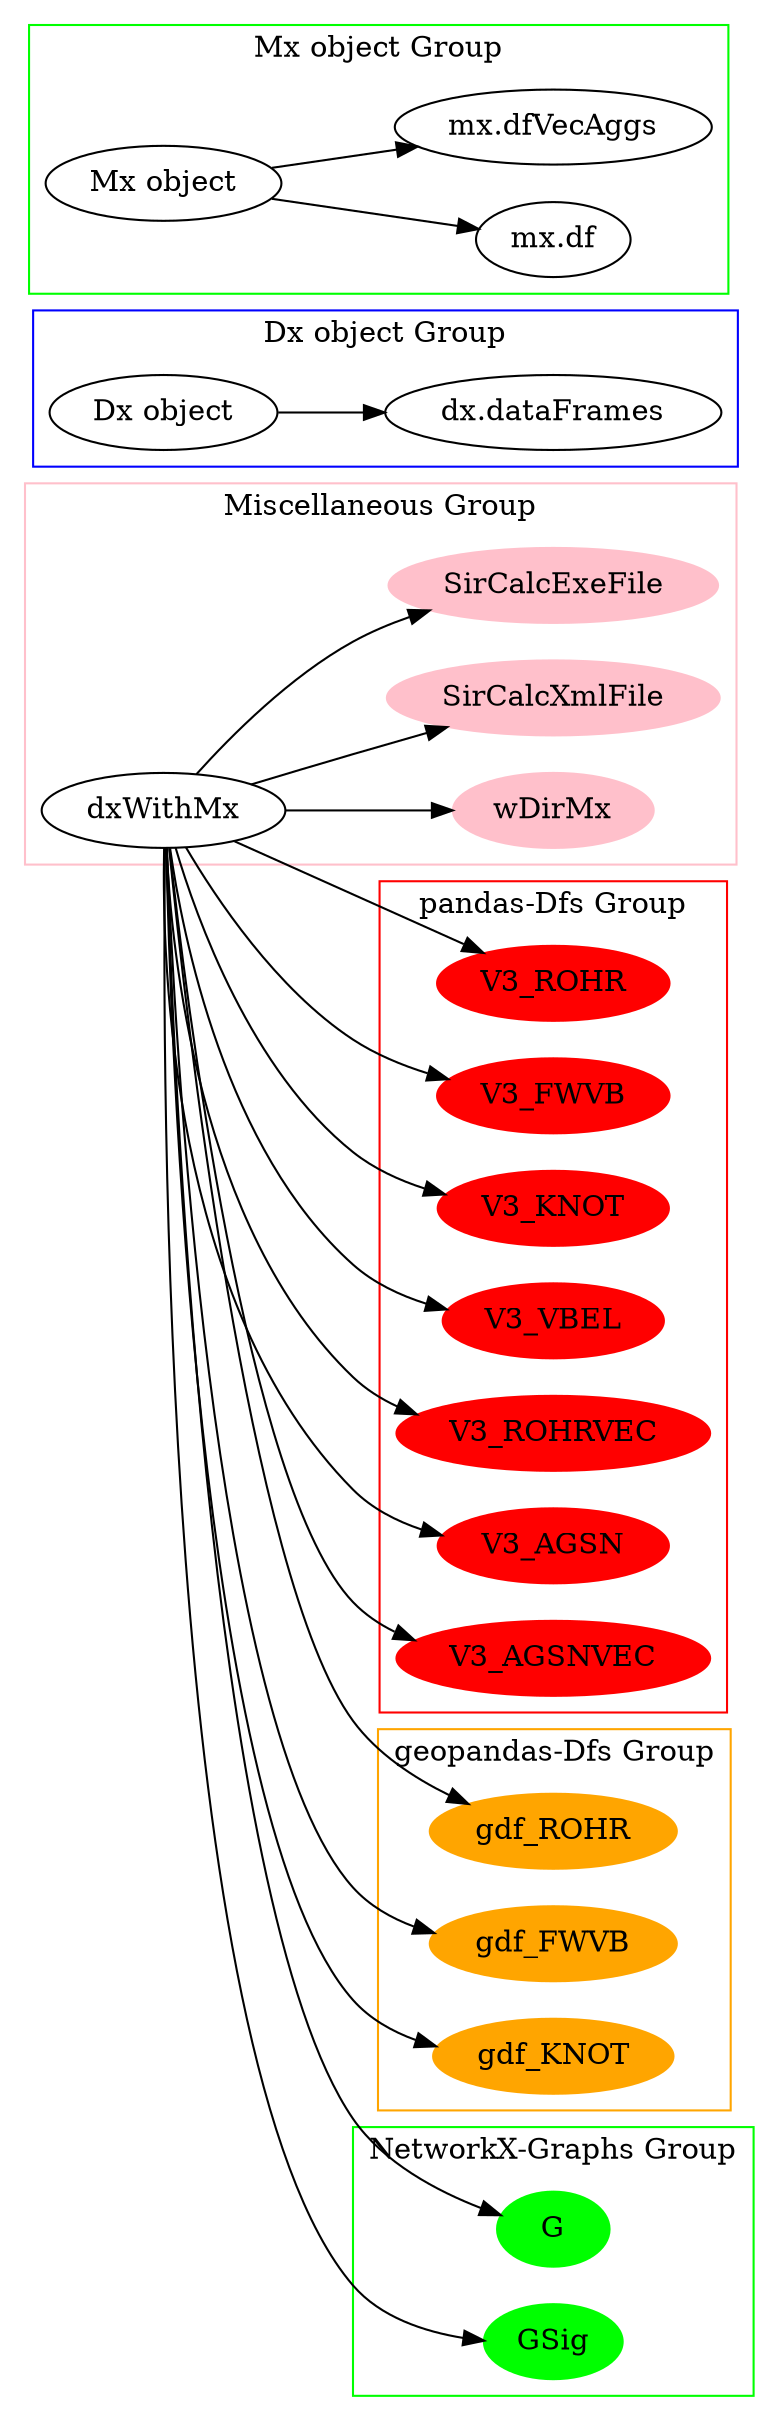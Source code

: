 digraph {
	A [label=dxWithMx]
	subgraph cluster_0 {
		color=blue label="Dx object Group"
		B [label="Dx object"]
		B1 [label="dx.dataFrames"]
		B -> B1
	}
	subgraph cluster_1 {
		color=green label="Mx object Group"
		C [label="Mx object"]
		C1 [label="mx.df"]
		C2 [label="mx.dfVecAggs"]
		C -> C1
		C -> C2
	}
	subgraph cluster_2 {
		color=pink label="Miscellaneous Group"
		A13 [label=wDirMx color=pink style=filled]
		A14 [label=SirCalcXmlFile color=pink style=filled]
		A15 [label=SirCalcExeFile color=pink style=filled]
		A -> A13
		A -> A14
		A -> A15
	}
	subgraph cluster_3 {
		color=red label="pandas-Dfs Group"
		A1 [label=V3_ROHR color=red style=filled]
		A2 [label=V3_FWVB color=red style=filled]
		A3 [label=V3_KNOT color=red style=filled]
		A4 [label=V3_VBEL color=red style=filled]
		A5 [label=V3_ROHRVEC color=red style=filled]
		A6 [label=V3_AGSN color=red style=filled]
		A7 [label=V3_AGSNVEC color=red style=filled]
		A -> A1
		A -> A2
		A -> A3
		A -> A4
		A -> A5
		A -> A6
		A -> A7
	}
	subgraph cluster_4 {
		color=orange label="geopandas-Dfs Group"
		A8 [label=gdf_ROHR color=orange style=filled]
		A9 [label=gdf_FWVB color=orange style=filled]
		A10 [label=gdf_KNOT color=orange style=filled]
		A -> A8
		A -> A9
		A -> A10
	}
	subgraph cluster_5 {
		color=lime label="NetworkX-Graphs Group"
		A11 [label=G color=lime style=filled]
		A12 [label=GSig color=lime style=filled]
		A -> A11
		A -> A12
	}
	rankdir=LR
}
